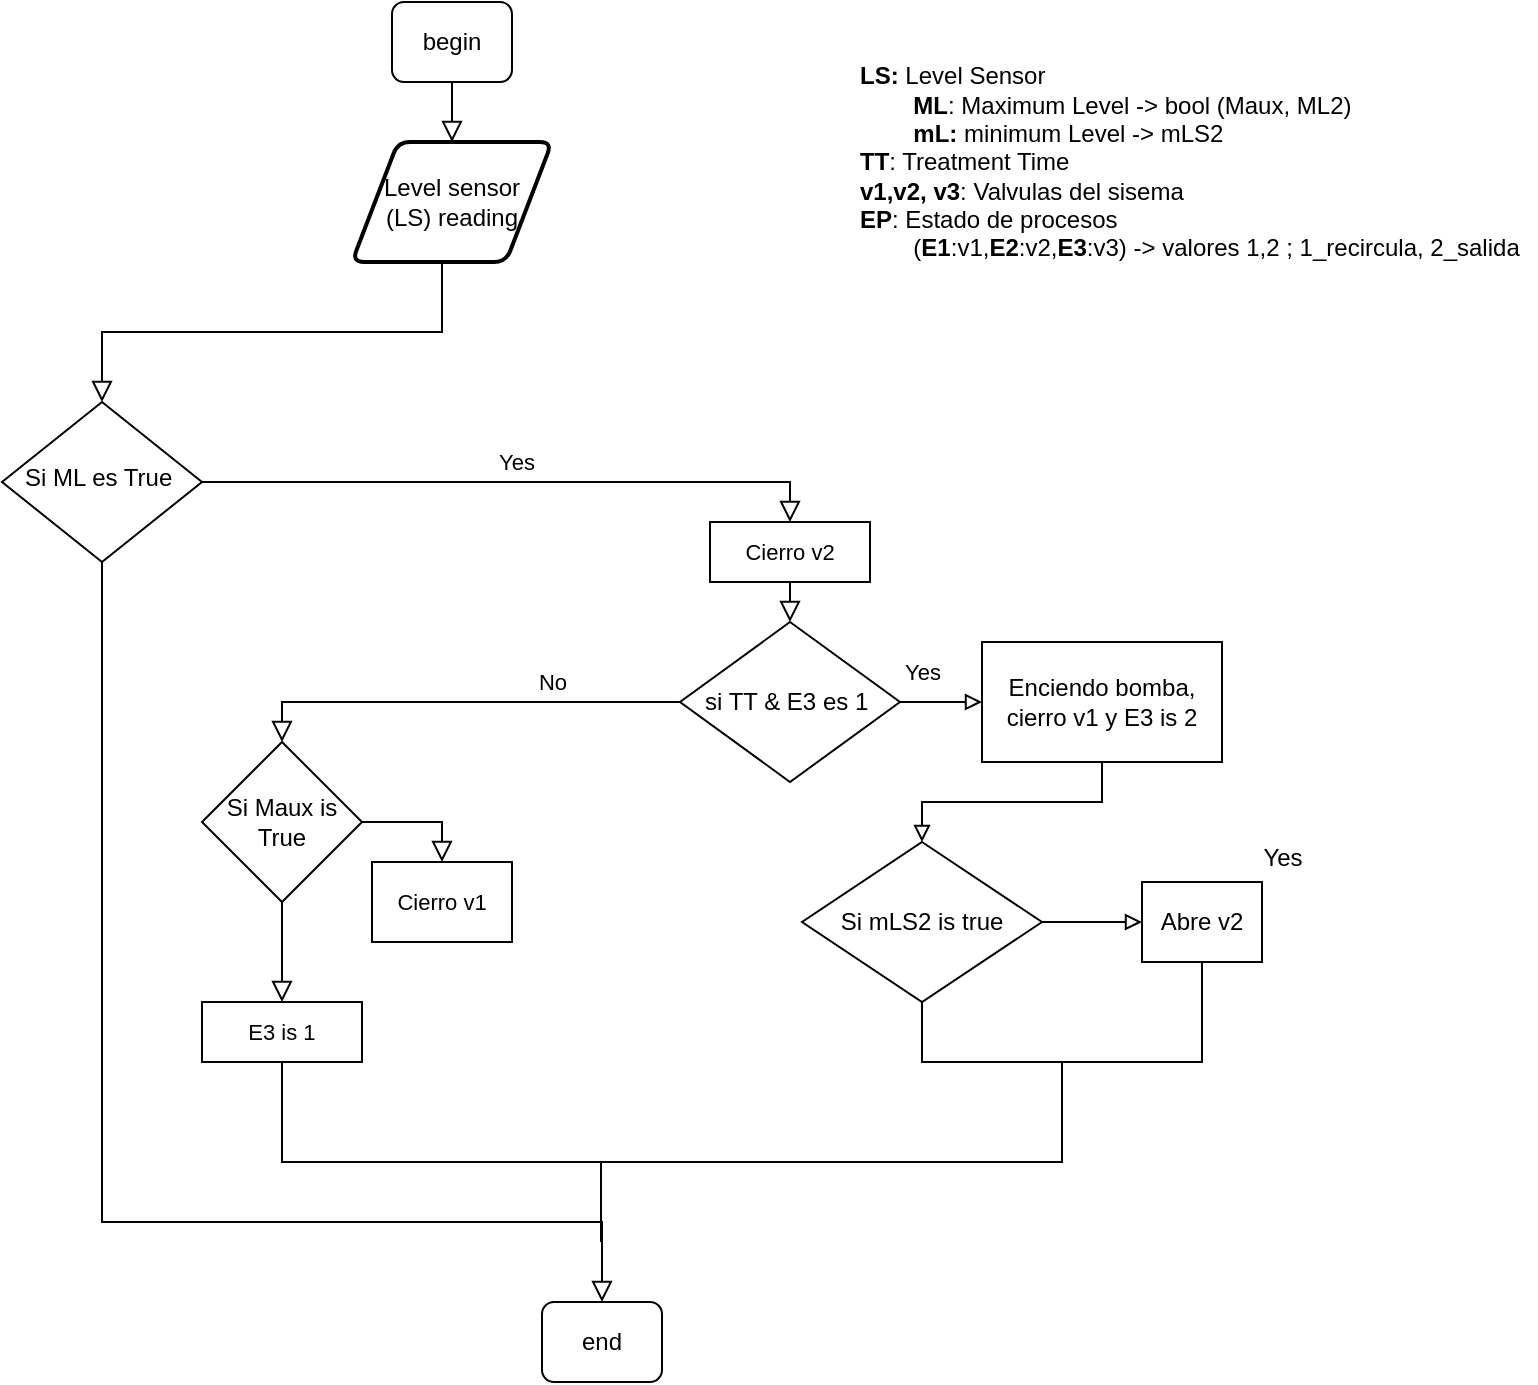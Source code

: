 <mxfile version="21.4.0" type="github">
  <diagram id="C5RBs43oDa-KdzZeNtuy" name="Page-1">
    <mxGraphModel dx="1481" dy="714" grid="1" gridSize="10" guides="1" tooltips="1" connect="1" arrows="1" fold="1" page="1" pageScale="1" pageWidth="827" pageHeight="1169" math="0" shadow="0">
      <root>
        <mxCell id="WIyWlLk6GJQsqaUBKTNV-0" />
        <mxCell id="WIyWlLk6GJQsqaUBKTNV-1" parent="WIyWlLk6GJQsqaUBKTNV-0" />
        <mxCell id="WIyWlLk6GJQsqaUBKTNV-2" value="" style="rounded=0;html=1;jettySize=auto;orthogonalLoop=1;fontSize=11;endArrow=block;endFill=0;endSize=8;strokeWidth=1;shadow=0;labelBackgroundColor=none;edgeStyle=orthogonalEdgeStyle;entryX=0.5;entryY=0;entryDx=0;entryDy=0;" parent="WIyWlLk6GJQsqaUBKTNV-1" source="WIyWlLk6GJQsqaUBKTNV-3" target="ctcmHQdHxVLIpn6oHOG4-1" edge="1">
          <mxGeometry relative="1" as="geometry">
            <mxPoint x="285" y="150" as="targetPoint" />
          </mxGeometry>
        </mxCell>
        <mxCell id="WIyWlLk6GJQsqaUBKTNV-3" value="begin" style="rounded=1;whiteSpace=wrap;html=1;fontSize=12;glass=0;strokeWidth=1;shadow=0;" parent="WIyWlLk6GJQsqaUBKTNV-1" vertex="1">
          <mxGeometry x="255" y="60" width="60" height="40" as="geometry" />
        </mxCell>
        <mxCell id="WIyWlLk6GJQsqaUBKTNV-9" value="Yes" style="edgeStyle=orthogonalEdgeStyle;rounded=0;html=1;jettySize=auto;orthogonalLoop=1;fontSize=11;endArrow=block;endFill=0;endSize=8;strokeWidth=1;shadow=0;labelBackgroundColor=none;entryX=0.5;entryY=0;entryDx=0;entryDy=0;" parent="WIyWlLk6GJQsqaUBKTNV-1" source="WIyWlLk6GJQsqaUBKTNV-10" target="WIyWlLk6GJQsqaUBKTNV-12" edge="1">
          <mxGeometry y="10" relative="1" as="geometry">
            <mxPoint as="offset" />
          </mxGeometry>
        </mxCell>
        <mxCell id="ctcmHQdHxVLIpn6oHOG4-50" style="edgeStyle=orthogonalEdgeStyle;shape=connector;rounded=0;orthogonalLoop=1;jettySize=auto;html=1;exitX=0.5;exitY=1;exitDx=0;exitDy=0;shadow=0;labelBackgroundColor=none;strokeColor=default;strokeWidth=1;fontFamily=Helvetica;fontSize=11;fontColor=default;endArrow=block;endFill=0;endSize=8;entryX=0.5;entryY=0;entryDx=0;entryDy=0;" edge="1" parent="WIyWlLk6GJQsqaUBKTNV-1" source="WIyWlLk6GJQsqaUBKTNV-10" target="ctcmHQdHxVLIpn6oHOG4-51">
          <mxGeometry relative="1" as="geometry">
            <mxPoint x="110" y="690" as="targetPoint" />
            <Array as="points">
              <mxPoint x="110" y="670" />
              <mxPoint x="360" y="670" />
            </Array>
          </mxGeometry>
        </mxCell>
        <mxCell id="WIyWlLk6GJQsqaUBKTNV-10" value="Si ML es True&amp;nbsp; " style="rhombus;whiteSpace=wrap;html=1;shadow=0;fontFamily=Helvetica;fontSize=12;align=center;strokeWidth=1;spacing=6;spacingTop=-4;" parent="WIyWlLk6GJQsqaUBKTNV-1" vertex="1">
          <mxGeometry x="60" y="260" width="100" height="80" as="geometry" />
        </mxCell>
        <mxCell id="ctcmHQdHxVLIpn6oHOG4-52" style="edgeStyle=orthogonalEdgeStyle;shape=connector;rounded=0;orthogonalLoop=1;jettySize=auto;html=1;exitX=0.5;exitY=1;exitDx=0;exitDy=0;entryX=0.5;entryY=0;entryDx=0;entryDy=0;shadow=0;labelBackgroundColor=none;strokeColor=default;strokeWidth=1;fontFamily=Helvetica;fontSize=11;fontColor=default;endArrow=block;endFill=0;endSize=8;" edge="1" parent="WIyWlLk6GJQsqaUBKTNV-1" source="ctcmHQdHxVLIpn6oHOG4-1" target="WIyWlLk6GJQsqaUBKTNV-10">
          <mxGeometry relative="1" as="geometry">
            <Array as="points">
              <mxPoint x="280" y="190" />
              <mxPoint x="280" y="225" />
              <mxPoint x="110" y="225" />
            </Array>
          </mxGeometry>
        </mxCell>
        <mxCell id="ctcmHQdHxVLIpn6oHOG4-1" value="&lt;div&gt;Level sensor &lt;br&gt;&lt;/div&gt;&lt;div&gt;(LS) reading &lt;/div&gt;" style="shape=parallelogram;html=1;strokeWidth=2;perimeter=parallelogramPerimeter;whiteSpace=wrap;rounded=1;arcSize=12;size=0.23;" vertex="1" parent="WIyWlLk6GJQsqaUBKTNV-1">
          <mxGeometry x="235" y="130" width="100" height="60" as="geometry" />
        </mxCell>
        <mxCell id="ctcmHQdHxVLIpn6oHOG4-28" style="edgeStyle=orthogonalEdgeStyle;shape=connector;rounded=0;orthogonalLoop=1;jettySize=auto;html=1;exitX=0.5;exitY=1;exitDx=0;exitDy=0;entryX=0.5;entryY=0;entryDx=0;entryDy=0;shadow=0;labelBackgroundColor=none;strokeColor=default;strokeWidth=1;fontFamily=Helvetica;fontSize=11;fontColor=default;endArrow=block;endFill=0;endSize=8;" edge="1" parent="WIyWlLk6GJQsqaUBKTNV-1" source="WIyWlLk6GJQsqaUBKTNV-12" target="ctcmHQdHxVLIpn6oHOG4-7">
          <mxGeometry relative="1" as="geometry" />
        </mxCell>
        <mxCell id="WIyWlLk6GJQsqaUBKTNV-12" value="Cierro v2" style="rounded=1;whiteSpace=wrap;html=1;fontSize=11;glass=0;strokeWidth=1;shadow=0;perimeter=rectanglePerimeter;arcSize=0;" parent="WIyWlLk6GJQsqaUBKTNV-1" vertex="1">
          <mxGeometry x="414" y="320" width="80" height="30" as="geometry" />
        </mxCell>
        <mxCell id="ctcmHQdHxVLIpn6oHOG4-4" style="edgeStyle=orthogonalEdgeStyle;rounded=0;orthogonalLoop=1;jettySize=auto;html=1;exitX=0.5;exitY=1;exitDx=0;exitDy=0;" edge="1" parent="WIyWlLk6GJQsqaUBKTNV-1" source="ctcmHQdHxVLIpn6oHOG4-1" target="ctcmHQdHxVLIpn6oHOG4-1">
          <mxGeometry relative="1" as="geometry" />
        </mxCell>
        <mxCell id="ctcmHQdHxVLIpn6oHOG4-5" value="&lt;div align=&quot;left&quot;&gt;&lt;b&gt;LS: &lt;/b&gt;Level Sensor&lt;/div&gt;&lt;div align=&quot;left&quot;&gt;&lt;b&gt;&lt;span style=&quot;white-space: pre;&quot;&gt;&#x9;&lt;/span&gt;ML&lt;/b&gt;: Maximum Level -&amp;gt; bool (Maux, ML2)&lt;/div&gt;&lt;div align=&quot;left&quot;&gt;&lt;span style=&quot;white-space: pre;&quot;&gt;&#x9;&lt;b&gt;mL:&lt;/b&gt; minimum Level -&amp;gt; mLS2&lt;/span&gt;&lt;br&gt;&lt;/div&gt;&lt;div align=&quot;left&quot;&gt;&lt;b&gt;TT&lt;/b&gt;: Treatment Time&lt;/div&gt;&lt;div align=&quot;left&quot;&gt;&lt;b&gt;v1,v2, v3&lt;/b&gt;: Valvulas del sisema&lt;/div&gt;&lt;div align=&quot;left&quot;&gt;&lt;b&gt;EP&lt;/b&gt;: Estado de procesos &lt;span style=&quot;white-space: pre;&quot;&gt;&#x9;&lt;/span&gt;&lt;br&gt;&lt;/div&gt;&lt;div align=&quot;left&quot;&gt;&lt;span style=&quot;white-space: pre;&quot;&gt;&#x9;&lt;/span&gt;(&lt;b&gt;E1&lt;/b&gt;:v1,&lt;b&gt;E2&lt;/b&gt;:v2,&lt;b&gt;E3&lt;/b&gt;:v3) -&amp;gt; valores 1,2 ; 1_recircula, 2_salida&lt;br&gt;&lt;/div&gt;" style="text;html=1;strokeColor=none;fillColor=none;align=left;verticalAlign=middle;whiteSpace=wrap;rounded=0;" vertex="1" parent="WIyWlLk6GJQsqaUBKTNV-1">
          <mxGeometry x="487" y="80" width="340" height="120" as="geometry" />
        </mxCell>
        <mxCell id="ctcmHQdHxVLIpn6oHOG4-12" value="" style="edgeStyle=orthogonalEdgeStyle;rounded=0;orthogonalLoop=1;jettySize=auto;html=1;endArrow=block;endFill=0;" edge="1" parent="WIyWlLk6GJQsqaUBKTNV-1" source="ctcmHQdHxVLIpn6oHOG4-7" target="ctcmHQdHxVLIpn6oHOG4-11">
          <mxGeometry relative="1" as="geometry" />
        </mxCell>
        <mxCell id="ctcmHQdHxVLIpn6oHOG4-31" value="" style="edgeStyle=orthogonalEdgeStyle;shape=connector;rounded=0;orthogonalLoop=1;jettySize=auto;html=1;shadow=0;labelBackgroundColor=none;strokeColor=default;strokeWidth=1;fontFamily=Helvetica;fontSize=11;fontColor=default;endArrow=block;endFill=0;endSize=8;entryX=0.5;entryY=0;entryDx=0;entryDy=0;" edge="1" parent="WIyWlLk6GJQsqaUBKTNV-1" source="ctcmHQdHxVLIpn6oHOG4-7" target="ctcmHQdHxVLIpn6oHOG4-30">
          <mxGeometry relative="1" as="geometry" />
        </mxCell>
        <mxCell id="ctcmHQdHxVLIpn6oHOG4-7" value="si TT &amp;amp; E3 es 1&amp;nbsp; " style="rhombus;whiteSpace=wrap;html=1;" vertex="1" parent="WIyWlLk6GJQsqaUBKTNV-1">
          <mxGeometry x="399" y="370" width="110" height="80" as="geometry" />
        </mxCell>
        <mxCell id="ctcmHQdHxVLIpn6oHOG4-17" value="" style="edgeStyle=orthogonalEdgeStyle;rounded=0;orthogonalLoop=1;jettySize=auto;html=1;endArrow=block;endFill=0;" edge="1" parent="WIyWlLk6GJQsqaUBKTNV-1" source="ctcmHQdHxVLIpn6oHOG4-11" target="ctcmHQdHxVLIpn6oHOG4-16">
          <mxGeometry relative="1" as="geometry" />
        </mxCell>
        <mxCell id="ctcmHQdHxVLIpn6oHOG4-11" value="Enciendo bomba, cierro v1 y E3 is 2" style="whiteSpace=wrap;html=1;" vertex="1" parent="WIyWlLk6GJQsqaUBKTNV-1">
          <mxGeometry x="550" y="380" width="120" height="60" as="geometry" />
        </mxCell>
        <mxCell id="ctcmHQdHxVLIpn6oHOG4-19" value="" style="edgeStyle=orthogonalEdgeStyle;rounded=0;orthogonalLoop=1;jettySize=auto;html=1;strokeColor=default;endArrow=block;endFill=0;" edge="1" parent="WIyWlLk6GJQsqaUBKTNV-1" source="ctcmHQdHxVLIpn6oHOG4-16" target="ctcmHQdHxVLIpn6oHOG4-18">
          <mxGeometry relative="1" as="geometry" />
        </mxCell>
        <mxCell id="ctcmHQdHxVLIpn6oHOG4-16" value="Si mLS2 is true" style="rhombus;whiteSpace=wrap;html=1;" vertex="1" parent="WIyWlLk6GJQsqaUBKTNV-1">
          <mxGeometry x="460" y="480" width="120" height="80" as="geometry" />
        </mxCell>
        <mxCell id="ctcmHQdHxVLIpn6oHOG4-18" value="Abre v2" style="whiteSpace=wrap;html=1;" vertex="1" parent="WIyWlLk6GJQsqaUBKTNV-1">
          <mxGeometry x="630" y="500" width="60" height="40" as="geometry" />
        </mxCell>
        <mxCell id="ctcmHQdHxVLIpn6oHOG4-21" value="Yes" style="text;html=1;align=center;verticalAlign=middle;resizable=0;points=[];autosize=1;strokeColor=none;fillColor=none;" vertex="1" parent="WIyWlLk6GJQsqaUBKTNV-1">
          <mxGeometry x="680" y="473" width="40" height="30" as="geometry" />
        </mxCell>
        <mxCell id="ctcmHQdHxVLIpn6oHOG4-36" style="edgeStyle=orthogonalEdgeStyle;shape=connector;rounded=0;orthogonalLoop=1;jettySize=auto;html=1;exitX=1;exitY=0.5;exitDx=0;exitDy=0;shadow=0;labelBackgroundColor=none;strokeColor=default;strokeWidth=1;fontFamily=Helvetica;fontSize=11;fontColor=default;endArrow=block;endFill=0;endSize=8;entryX=0.5;entryY=0;entryDx=0;entryDy=0;" edge="1" parent="WIyWlLk6GJQsqaUBKTNV-1" source="ctcmHQdHxVLIpn6oHOG4-30" target="ctcmHQdHxVLIpn6oHOG4-37">
          <mxGeometry relative="1" as="geometry">
            <mxPoint x="370" y="530" as="targetPoint" />
          </mxGeometry>
        </mxCell>
        <mxCell id="ctcmHQdHxVLIpn6oHOG4-39" style="edgeStyle=orthogonalEdgeStyle;shape=connector;rounded=0;orthogonalLoop=1;jettySize=auto;html=1;exitX=0.5;exitY=1;exitDx=0;exitDy=0;shadow=0;labelBackgroundColor=none;strokeColor=default;strokeWidth=1;fontFamily=Helvetica;fontSize=11;fontColor=default;endArrow=block;endFill=0;endSize=8;entryX=0.5;entryY=0;entryDx=0;entryDy=0;" edge="1" parent="WIyWlLk6GJQsqaUBKTNV-1" source="ctcmHQdHxVLIpn6oHOG4-30" target="ctcmHQdHxVLIpn6oHOG4-41">
          <mxGeometry relative="1" as="geometry">
            <mxPoint x="200" y="560" as="targetPoint" />
          </mxGeometry>
        </mxCell>
        <mxCell id="ctcmHQdHxVLIpn6oHOG4-30" value="Si Maux is True" style="rhombus;whiteSpace=wrap;html=1;" vertex="1" parent="WIyWlLk6GJQsqaUBKTNV-1">
          <mxGeometry x="160" y="430" width="80" height="80" as="geometry" />
        </mxCell>
        <mxCell id="ctcmHQdHxVLIpn6oHOG4-32" value="Yes" style="text;html=1;align=center;verticalAlign=middle;resizable=0;points=[];autosize=1;strokeColor=none;fillColor=none;fontSize=11;fontFamily=Helvetica;fontColor=default;" vertex="1" parent="WIyWlLk6GJQsqaUBKTNV-1">
          <mxGeometry x="500" y="380" width="40" height="30" as="geometry" />
        </mxCell>
        <mxCell id="ctcmHQdHxVLIpn6oHOG4-33" value="&lt;div&gt;No&lt;/div&gt;" style="text;html=1;align=center;verticalAlign=middle;resizable=0;points=[];autosize=1;strokeColor=none;fillColor=none;fontSize=11;fontFamily=Helvetica;fontColor=default;" vertex="1" parent="WIyWlLk6GJQsqaUBKTNV-1">
          <mxGeometry x="315" y="385" width="40" height="30" as="geometry" />
        </mxCell>
        <mxCell id="ctcmHQdHxVLIpn6oHOG4-37" value="Cierro v1" style="whiteSpace=wrap;html=1;fontFamily=Helvetica;fontSize=11;fontColor=default;" vertex="1" parent="WIyWlLk6GJQsqaUBKTNV-1">
          <mxGeometry x="245" y="490" width="70" height="40" as="geometry" />
        </mxCell>
        <mxCell id="ctcmHQdHxVLIpn6oHOG4-41" value="E3 is 1" style="whiteSpace=wrap;html=1;fontFamily=Helvetica;fontSize=11;fontColor=default;" vertex="1" parent="WIyWlLk6GJQsqaUBKTNV-1">
          <mxGeometry x="160" y="560" width="80" height="30" as="geometry" />
        </mxCell>
        <mxCell id="ctcmHQdHxVLIpn6oHOG4-46" value="" style="endArrow=none;html=1;rounded=0;shadow=0;labelBackgroundColor=none;strokeColor=default;strokeWidth=1;fontFamily=Helvetica;fontSize=11;fontColor=default;endSize=8;shape=connector;exitX=0.5;exitY=1;exitDx=0;exitDy=0;" edge="1" parent="WIyWlLk6GJQsqaUBKTNV-1" source="ctcmHQdHxVLIpn6oHOG4-41">
          <mxGeometry width="50" height="50" relative="1" as="geometry">
            <mxPoint x="360" y="520" as="sourcePoint" />
            <mxPoint x="590" y="590" as="targetPoint" />
            <Array as="points">
              <mxPoint x="200" y="640" />
              <mxPoint x="590" y="640" />
            </Array>
          </mxGeometry>
        </mxCell>
        <mxCell id="ctcmHQdHxVLIpn6oHOG4-47" value="" style="endArrow=none;html=1;rounded=0;shadow=0;labelBackgroundColor=none;strokeColor=default;strokeWidth=1;fontFamily=Helvetica;fontSize=11;fontColor=default;endSize=8;shape=connector;exitX=0.5;exitY=1;exitDx=0;exitDy=0;entryX=0.5;entryY=1;entryDx=0;entryDy=0;" edge="1" parent="WIyWlLk6GJQsqaUBKTNV-1" source="ctcmHQdHxVLIpn6oHOG4-16" target="ctcmHQdHxVLIpn6oHOG4-18">
          <mxGeometry width="50" height="50" relative="1" as="geometry">
            <mxPoint x="360" y="520" as="sourcePoint" />
            <mxPoint x="410" y="470" as="targetPoint" />
            <Array as="points">
              <mxPoint x="520" y="590" />
              <mxPoint x="660" y="590" />
            </Array>
          </mxGeometry>
        </mxCell>
        <mxCell id="ctcmHQdHxVLIpn6oHOG4-49" value="" style="endArrow=none;html=1;rounded=0;shadow=0;labelBackgroundColor=none;strokeColor=default;strokeWidth=1;fontFamily=Helvetica;fontSize=11;fontColor=default;endSize=8;shape=connector;endFill=0;" edge="1" parent="WIyWlLk6GJQsqaUBKTNV-1">
          <mxGeometry width="50" height="50" relative="1" as="geometry">
            <mxPoint x="359.5" y="640" as="sourcePoint" />
            <mxPoint x="359.5" y="680" as="targetPoint" />
          </mxGeometry>
        </mxCell>
        <mxCell id="ctcmHQdHxVLIpn6oHOG4-51" value="end" style="rounded=1;whiteSpace=wrap;html=1;fontSize=12;glass=0;strokeWidth=1;shadow=0;" vertex="1" parent="WIyWlLk6GJQsqaUBKTNV-1">
          <mxGeometry x="330" y="710" width="60" height="40" as="geometry" />
        </mxCell>
      </root>
    </mxGraphModel>
  </diagram>
</mxfile>
